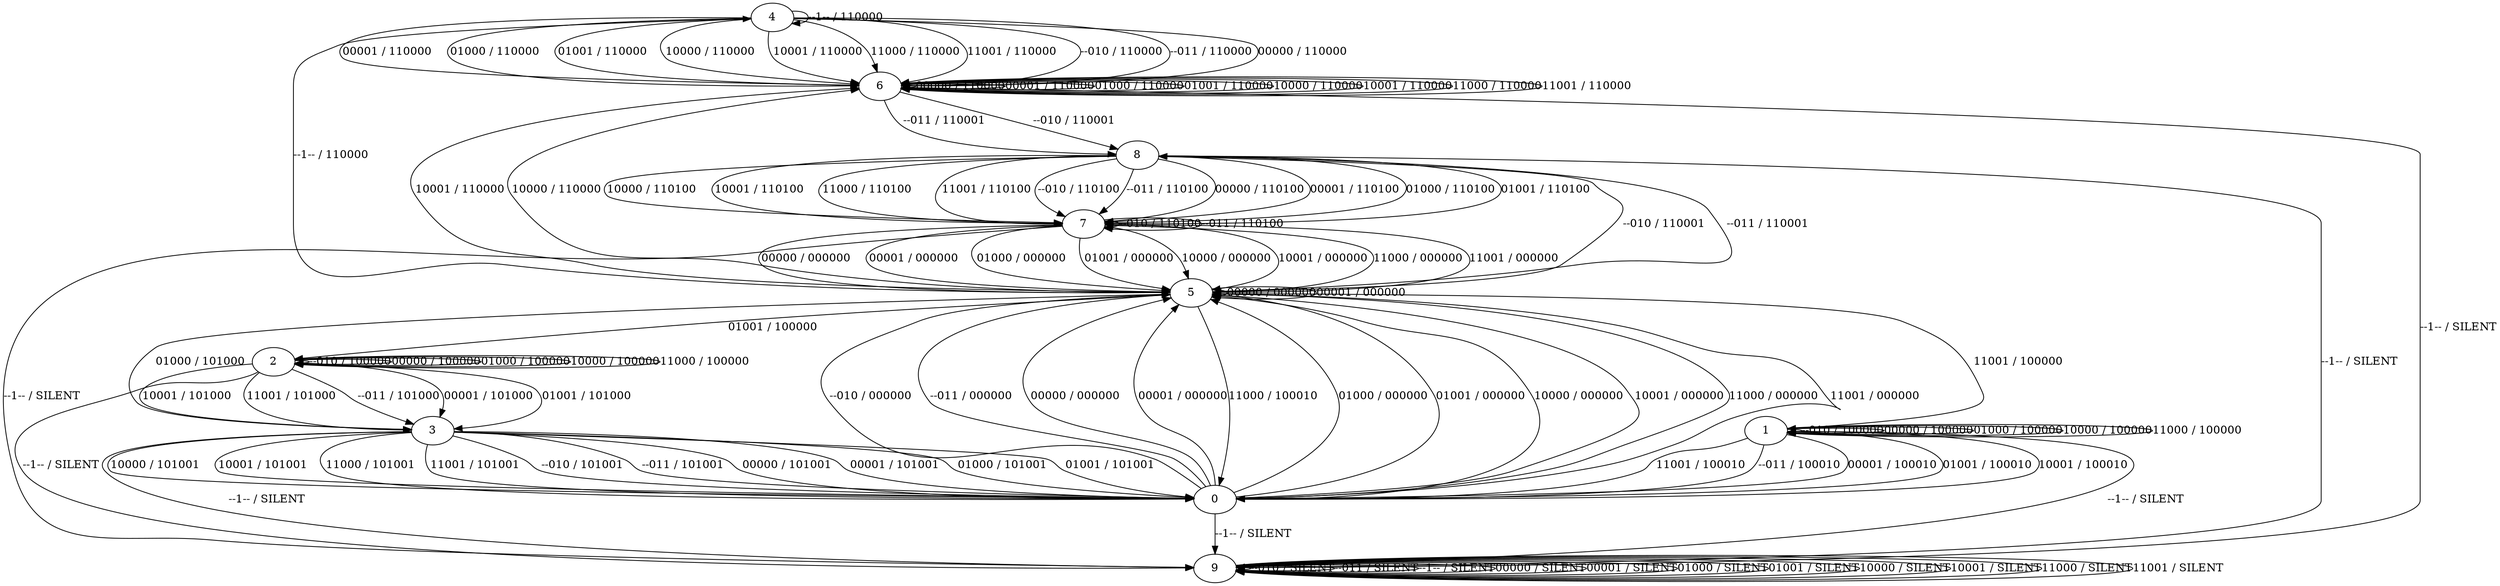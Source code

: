 digraph {
4
0
1
2
3
5
6
7
8
9
4 -> 6 [label="--010 / 110000"]
4 -> 6 [label="--011 / 110000"]
4 -> 4 [label="--1-- / 110000"]
4 -> 6 [label="00000 / 110000"]
4 -> 6 [label="00001 / 110000"]
4 -> 6 [label="01000 / 110000"]
4 -> 6 [label="01001 / 110000"]
4 -> 6 [label="10000 / 110000"]
4 -> 6 [label="10001 / 110000"]
4 -> 6 [label="11000 / 110000"]
4 -> 6 [label="11001 / 110000"]
0 -> 5 [label="--010 / 000000"]
0 -> 5 [label="--011 / 000000"]
0 -> 9 [label="--1-- / SILENT"]
0 -> 5 [label="00000 / 000000"]
0 -> 5 [label="00001 / 000000"]
0 -> 5 [label="01000 / 000000"]
0 -> 5 [label="01001 / 000000"]
0 -> 5 [label="10000 / 000000"]
0 -> 5 [label="10001 / 000000"]
0 -> 5 [label="11000 / 000000"]
0 -> 5 [label="11001 / 000000"]
1 -> 1 [label="--010 / 100000"]
1 -> 0 [label="--011 / 100010"]
1 -> 9 [label="--1-- / SILENT"]
1 -> 1 [label="00000 / 100000"]
1 -> 0 [label="00001 / 100010"]
1 -> 1 [label="01000 / 100000"]
1 -> 0 [label="01001 / 100010"]
1 -> 1 [label="10000 / 100000"]
1 -> 0 [label="10001 / 100010"]
1 -> 1 [label="11000 / 100000"]
1 -> 0 [label="11001 / 100010"]
2 -> 2 [label="--010 / 100000"]
2 -> 3 [label="--011 / 101000"]
2 -> 9 [label="--1-- / SILENT"]
2 -> 2 [label="00000 / 100000"]
2 -> 3 [label="00001 / 101000"]
2 -> 2 [label="01000 / 100000"]
2 -> 3 [label="01001 / 101000"]
2 -> 2 [label="10000 / 100000"]
2 -> 3 [label="10001 / 101000"]
2 -> 2 [label="11000 / 100000"]
2 -> 3 [label="11001 / 101000"]
3 -> 0 [label="--010 / 101001"]
3 -> 0 [label="--011 / 101001"]
3 -> 9 [label="--1-- / SILENT"]
3 -> 0 [label="00000 / 101001"]
3 -> 0 [label="00001 / 101001"]
3 -> 0 [label="01000 / 101001"]
3 -> 0 [label="01001 / 101001"]
3 -> 0 [label="10000 / 101001"]
3 -> 0 [label="10001 / 101001"]
3 -> 0 [label="11000 / 101001"]
3 -> 0 [label="11001 / 101001"]
5 -> 8 [label="--010 / 110001"]
5 -> 8 [label="--011 / 110001"]
5 -> 4 [label="--1-- / 110000"]
5 -> 5 [label="00000 / 000000"]
5 -> 5 [label="00001 / 000000"]
5 -> 3 [label="01000 / 101000"]
5 -> 2 [label="01001 / 100000"]
5 -> 6 [label="10000 / 110000"]
5 -> 6 [label="10001 / 110000"]
5 -> 0 [label="11000 / 100010"]
5 -> 1 [label="11001 / 100000"]
6 -> 8 [label="--010 / 110001"]
6 -> 8 [label="--011 / 110001"]
6 -> 9 [label="--1-- / SILENT"]
6 -> 6 [label="00000 / 110000"]
6 -> 6 [label="00001 / 110000"]
6 -> 6 [label="01000 / 110000"]
6 -> 6 [label="01001 / 110000"]
6 -> 6 [label="10000 / 110000"]
6 -> 6 [label="10001 / 110000"]
6 -> 6 [label="11000 / 110000"]
6 -> 6 [label="11001 / 110000"]
7 -> 7 [label="--010 / 110100"]
7 -> 7 [label="--011 / 110100"]
7 -> 9 [label="--1-- / SILENT"]
7 -> 5 [label="00000 / 000000"]
7 -> 5 [label="00001 / 000000"]
7 -> 5 [label="01000 / 000000"]
7 -> 5 [label="01001 / 000000"]
7 -> 5 [label="10000 / 000000"]
7 -> 5 [label="10001 / 000000"]
7 -> 5 [label="11000 / 000000"]
7 -> 5 [label="11001 / 000000"]
8 -> 7 [label="--010 / 110100"]
8 -> 7 [label="--011 / 110100"]
8 -> 9 [label="--1-- / SILENT"]
8 -> 7 [label="00000 / 110100"]
8 -> 7 [label="00001 / 110100"]
8 -> 7 [label="01000 / 110100"]
8 -> 7 [label="01001 / 110100"]
8 -> 7 [label="10000 / 110100"]
8 -> 7 [label="10001 / 110100"]
8 -> 7 [label="11000 / 110100"]
8 -> 7 [label="11001 / 110100"]
9 -> 9 [label="--010 / SILENT"]
9 -> 9 [label="--011 / SILENT"]
9 -> 9 [label="--1-- / SILENT"]
9 -> 9 [label="00000 / SILENT"]
9 -> 9 [label="00001 / SILENT"]
9 -> 9 [label="01000 / SILENT"]
9 -> 9 [label="01001 / SILENT"]
9 -> 9 [label="10000 / SILENT"]
9 -> 9 [label="10001 / SILENT"]
9 -> 9 [label="11000 / SILENT"]
9 -> 9 [label="11001 / SILENT"]
}
